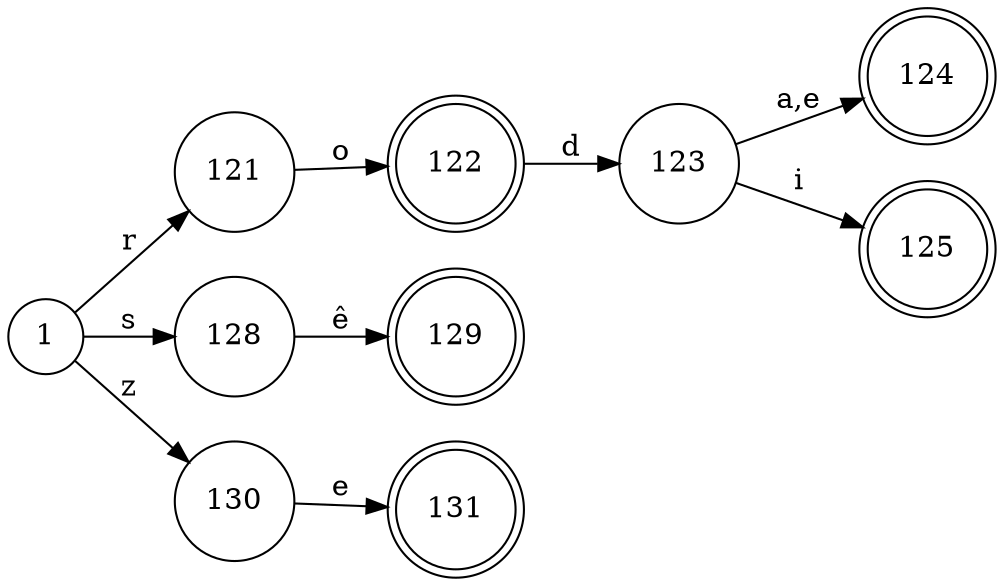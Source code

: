 digraph{
	rankdir = LR
	122, 124, 125, 129, 131 [shape=doublecircle]
	node [shape=circle]
	1 -> 121 [label="r"]
	1 -> 128 [label="s"]
	1 -> 130 [label="z"]
	122 -> 123 [label="d"]
	121 -> 122 [label="o"]
	123 -> 124 [label="a,e"]
	123 -> 125 [label="i"]
	128 -> 129 [label="ê"]
	130 -> 131 [label="e"]
}
